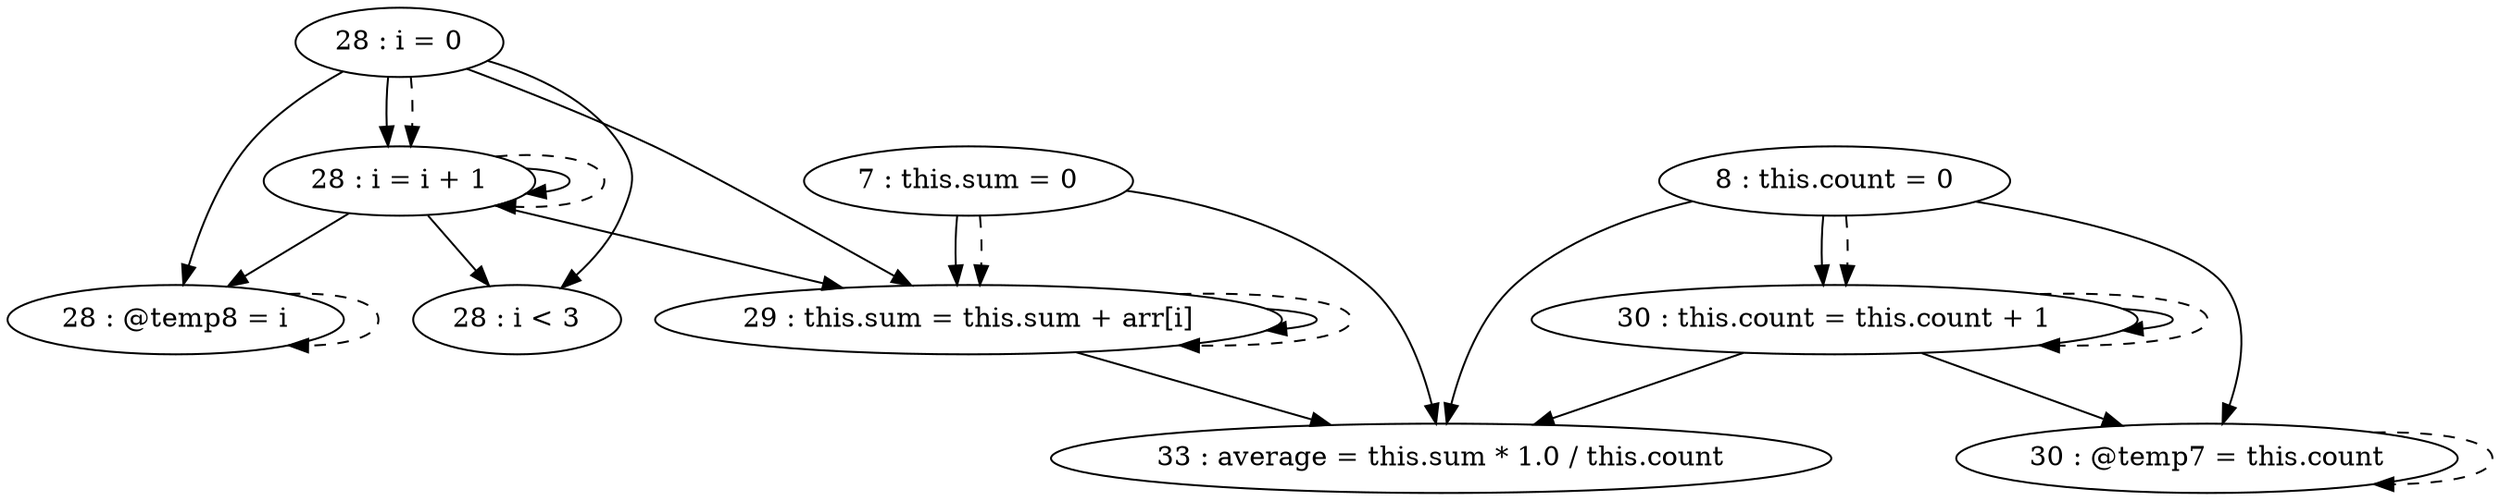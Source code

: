 digraph G {
"7 : this.sum = 0"
"7 : this.sum = 0" -> "29 : this.sum = this.sum + arr[i]"
"7 : this.sum = 0" -> "33 : average = this.sum * 1.0 / this.count"
"7 : this.sum = 0" -> "29 : this.sum = this.sum + arr[i]" [style=dashed]
"8 : this.count = 0"
"8 : this.count = 0" -> "30 : this.count = this.count + 1"
"8 : this.count = 0" -> "30 : @temp7 = this.count"
"8 : this.count = 0" -> "33 : average = this.sum * 1.0 / this.count"
"8 : this.count = 0" -> "30 : this.count = this.count + 1" [style=dashed]
"28 : i = 0"
"28 : i = 0" -> "28 : i < 3"
"28 : i = 0" -> "28 : i = i + 1"
"28 : i = 0" -> "29 : this.sum = this.sum + arr[i]"
"28 : i = 0" -> "28 : @temp8 = i"
"28 : i = 0" -> "28 : i = i + 1" [style=dashed]
"28 : i < 3"
"29 : this.sum = this.sum + arr[i]"
"29 : this.sum = this.sum + arr[i]" -> "29 : this.sum = this.sum + arr[i]"
"29 : this.sum = this.sum + arr[i]" -> "33 : average = this.sum * 1.0 / this.count"
"29 : this.sum = this.sum + arr[i]" -> "29 : this.sum = this.sum + arr[i]" [style=dashed]
"30 : @temp7 = this.count"
"30 : @temp7 = this.count" -> "30 : @temp7 = this.count" [style=dashed]
"30 : this.count = this.count + 1"
"30 : this.count = this.count + 1" -> "30 : this.count = this.count + 1"
"30 : this.count = this.count + 1" -> "30 : @temp7 = this.count"
"30 : this.count = this.count + 1" -> "33 : average = this.sum * 1.0 / this.count"
"30 : this.count = this.count + 1" -> "30 : this.count = this.count + 1" [style=dashed]
"28 : @temp8 = i"
"28 : @temp8 = i" -> "28 : @temp8 = i" [style=dashed]
"28 : i = i + 1"
"28 : i = i + 1" -> "28 : i < 3"
"28 : i = i + 1" -> "28 : i = i + 1"
"28 : i = i + 1" -> "29 : this.sum = this.sum + arr[i]"
"28 : i = i + 1" -> "28 : @temp8 = i"
"28 : i = i + 1" -> "28 : i = i + 1" [style=dashed]
"33 : average = this.sum * 1.0 / this.count"
}